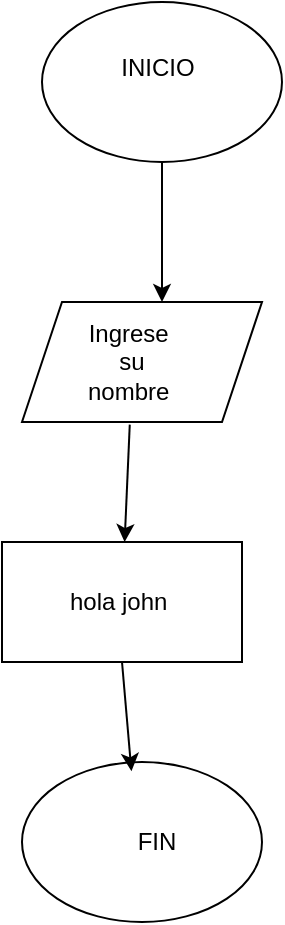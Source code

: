 <mxfile version="26.1.0">
  <diagram name="Página-1" id="fh3l5JAtcwN4DxrLxvHm">
    <mxGraphModel dx="1222" dy="662" grid="1" gridSize="10" guides="1" tooltips="1" connect="1" arrows="1" fold="1" page="1" pageScale="1" pageWidth="827" pageHeight="1169" math="0" shadow="0">
      <root>
        <mxCell id="0" />
        <mxCell id="1" parent="0" />
        <mxCell id="9jzzl83fZ5NG2uD0tE47-1" value="" style="ellipse;whiteSpace=wrap;html=1;" vertex="1" parent="1">
          <mxGeometry x="-490" y="50" width="120" height="80" as="geometry" />
        </mxCell>
        <mxCell id="9jzzl83fZ5NG2uD0tE47-6" value="" style="endArrow=classic;html=1;rounded=0;entryX=0.5;entryY=0;entryDx=0;entryDy=0;exitX=0.5;exitY=1;exitDx=0;exitDy=0;" edge="1" parent="1" source="9jzzl83fZ5NG2uD0tE47-1">
          <mxGeometry width="50" height="50" relative="1" as="geometry">
            <mxPoint x="-530" y="180" as="sourcePoint" />
            <mxPoint x="-430" y="200" as="targetPoint" />
          </mxGeometry>
        </mxCell>
        <mxCell id="9jzzl83fZ5NG2uD0tE47-8" value="" style="shape=parallelogram;perimeter=parallelogramPerimeter;whiteSpace=wrap;html=1;fixedSize=1;" vertex="1" parent="1">
          <mxGeometry x="-500" y="200" width="120" height="60" as="geometry" />
        </mxCell>
        <mxCell id="9jzzl83fZ5NG2uD0tE47-11" value="" style="endArrow=classic;html=1;rounded=0;exitX=0.449;exitY=1.022;exitDx=0;exitDy=0;exitPerimeter=0;" edge="1" parent="1" source="9jzzl83fZ5NG2uD0tE47-8" target="9jzzl83fZ5NG2uD0tE47-12">
          <mxGeometry width="50" height="50" relative="1" as="geometry">
            <mxPoint x="-450" y="250" as="sourcePoint" />
            <mxPoint x="-446" y="320" as="targetPoint" />
          </mxGeometry>
        </mxCell>
        <mxCell id="9jzzl83fZ5NG2uD0tE47-12" value="" style="rounded=0;whiteSpace=wrap;html=1;" vertex="1" parent="1">
          <mxGeometry x="-510" y="320.0" width="120" height="60" as="geometry" />
        </mxCell>
        <mxCell id="9jzzl83fZ5NG2uD0tE47-17" value="" style="ellipse;whiteSpace=wrap;html=1;" vertex="1" parent="1">
          <mxGeometry x="-500" y="430" width="120" height="80" as="geometry" />
        </mxCell>
        <mxCell id="9jzzl83fZ5NG2uD0tE47-19" value="" style="endArrow=classic;html=1;rounded=0;entryX=0.456;entryY=0.058;entryDx=0;entryDy=0;entryPerimeter=0;" edge="1" parent="1" target="9jzzl83fZ5NG2uD0tE47-17">
          <mxGeometry width="50" height="50" relative="1" as="geometry">
            <mxPoint x="-450" y="380" as="sourcePoint" />
            <mxPoint x="-400" y="330" as="targetPoint" />
          </mxGeometry>
        </mxCell>
        <mxCell id="9jzzl83fZ5NG2uD0tE47-20" value="FIN" style="text;html=1;align=center;verticalAlign=middle;whiteSpace=wrap;rounded=0;" vertex="1" parent="1">
          <mxGeometry x="-475" y="447.5" width="85" height="45" as="geometry" />
        </mxCell>
        <mxCell id="9jzzl83fZ5NG2uD0tE47-22" value="hola john&amp;nbsp;" style="text;html=1;align=center;verticalAlign=middle;whiteSpace=wrap;rounded=0;" vertex="1" parent="1">
          <mxGeometry x="-480" y="335" width="60" height="30" as="geometry" />
        </mxCell>
        <mxCell id="9jzzl83fZ5NG2uD0tE47-23" value="Ingrese&amp;nbsp; su nombre&amp;nbsp;" style="text;html=1;align=center;verticalAlign=middle;whiteSpace=wrap;rounded=0;" vertex="1" parent="1">
          <mxGeometry x="-475" y="215" width="60" height="30" as="geometry" />
        </mxCell>
        <mxCell id="9jzzl83fZ5NG2uD0tE47-24" value="INICIO&lt;div&gt;&lt;br&gt;&lt;/div&gt;" style="text;html=1;align=center;verticalAlign=middle;whiteSpace=wrap;rounded=0;" vertex="1" parent="1">
          <mxGeometry x="-462.5" y="75" width="60" height="30" as="geometry" />
        </mxCell>
      </root>
    </mxGraphModel>
  </diagram>
</mxfile>
